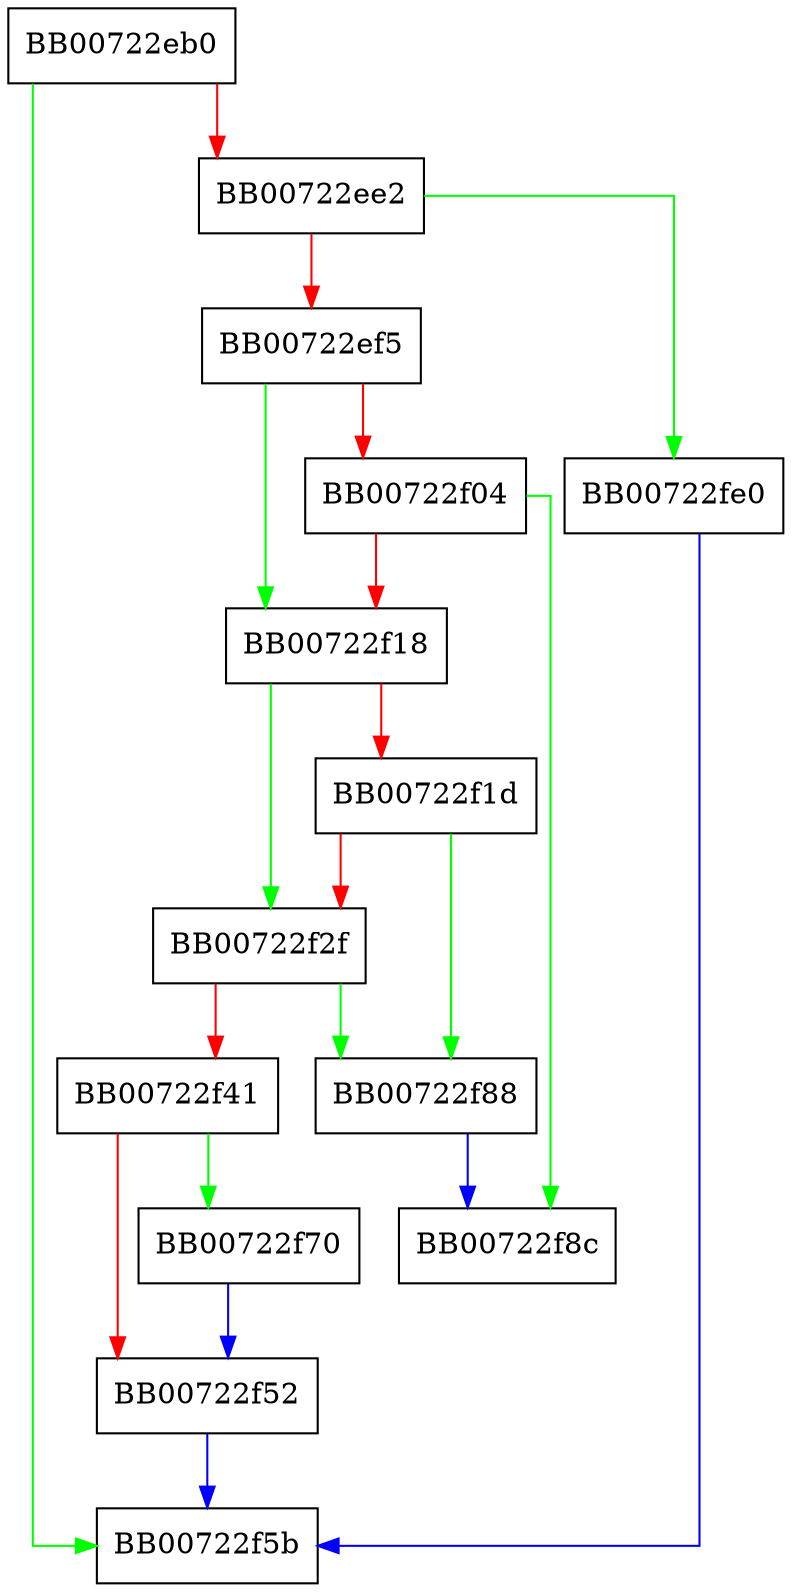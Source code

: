 digraph BN_BLINDING_new {
  node [shape="box"];
  graph [splines=ortho];
  BB00722eb0 -> BB00722f5b [color="green"];
  BB00722eb0 -> BB00722ee2 [color="red"];
  BB00722ee2 -> BB00722fe0 [color="green"];
  BB00722ee2 -> BB00722ef5 [color="red"];
  BB00722ef5 -> BB00722f18 [color="green"];
  BB00722ef5 -> BB00722f04 [color="red"];
  BB00722f04 -> BB00722f8c [color="green"];
  BB00722f04 -> BB00722f18 [color="red"];
  BB00722f18 -> BB00722f2f [color="green"];
  BB00722f18 -> BB00722f1d [color="red"];
  BB00722f1d -> BB00722f88 [color="green"];
  BB00722f1d -> BB00722f2f [color="red"];
  BB00722f2f -> BB00722f88 [color="green"];
  BB00722f2f -> BB00722f41 [color="red"];
  BB00722f41 -> BB00722f70 [color="green"];
  BB00722f41 -> BB00722f52 [color="red"];
  BB00722f52 -> BB00722f5b [color="blue"];
  BB00722f70 -> BB00722f52 [color="blue"];
  BB00722f88 -> BB00722f8c [color="blue"];
  BB00722fe0 -> BB00722f5b [color="blue"];
}
